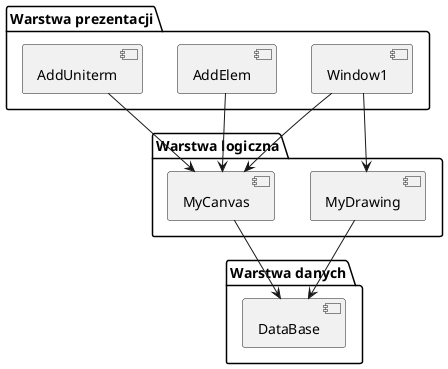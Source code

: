 @startuml

package "Warstwa prezentacji" {
  [Window1]
  [AddElem]
  [AddUniterm]
}

package "Warstwa logiczna" {
  [MyCanvas]
  [MyDrawing]
}

package "Warstwa danych" {
  [DataBase]
}

[Window1] --> [MyCanvas]
[Window1] --> [MyDrawing]
[AddElem] --> [MyCanvas]
[AddUniterm] --> [MyCanvas]
[MyDrawing] --> [DataBase]
[MyCanvas] --> [DataBase]

@enduml
